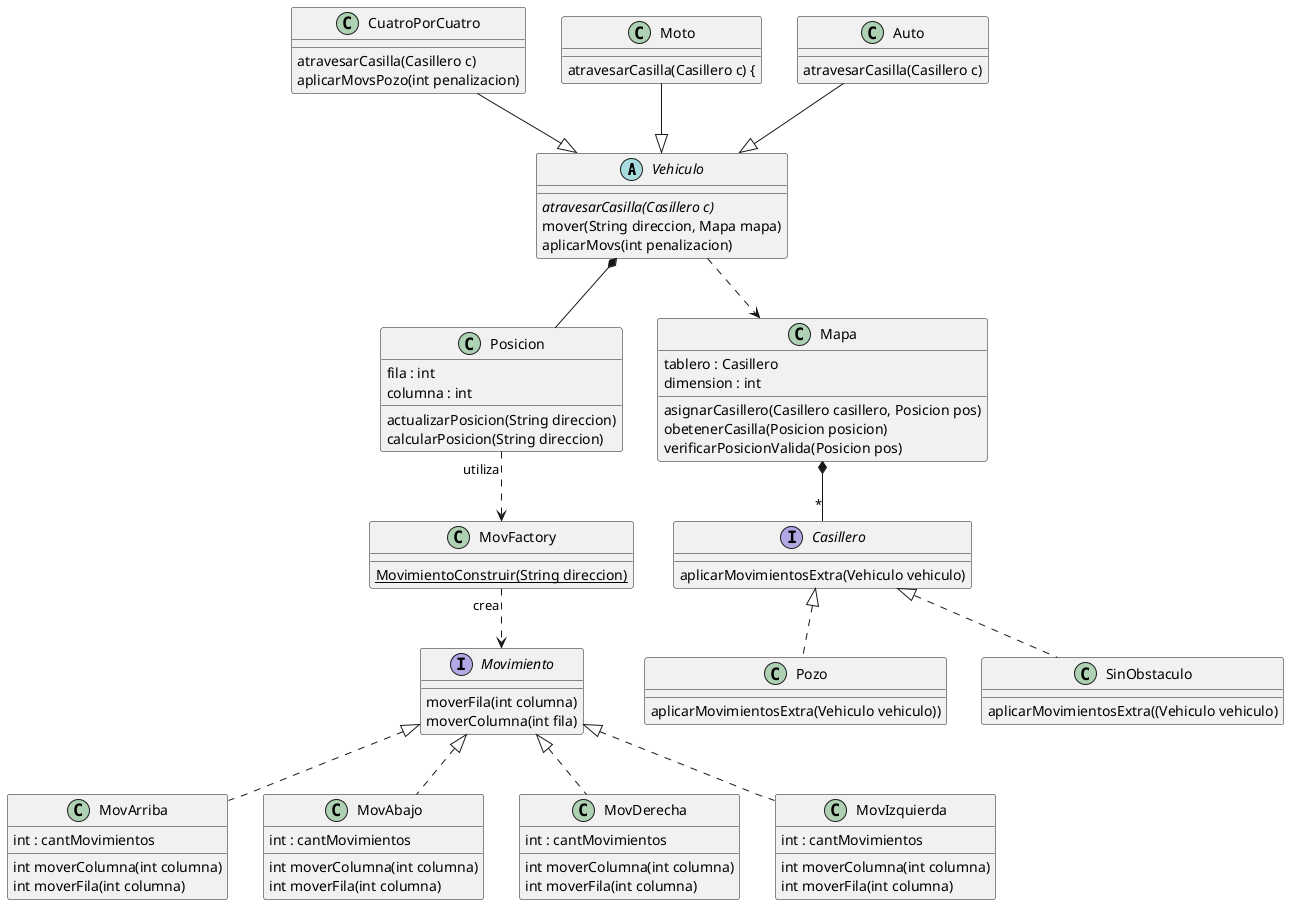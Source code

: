 @startuml
'https://plantuml.com/class-diagram'
abstract class Vehiculo{
    {abstract}atravesarCasilla(Casillero c)
    mover(String direccion, Mapa mapa)
    aplicarMovs(int penalizacion)
}
class CuatroPorCuatro{
     atravesarCasilla(Casillero c)
     aplicarMovsPozo(int penalizacion)
}
class Moto{
     atravesarCasilla(Casillero c) {
}
class Auto{
    atravesarCasilla(Casillero c)
}
class Posicion{
    fila : int
    columna : int
    actualizarPosicion(String direccion)
    calcularPosicion(String direccion)
}

interface Casillero{
    aplicarMovimientosExtra(Vehiculo vehiculo)
}
class Mapa{
    tablero : Casillero
    dimension : int
    asignarCasillero(Casillero casillero, Posicion pos)
    obetenerCasilla(Posicion posicion)
    verificarPosicionValida(Posicion pos)
}

class Pozo implements Casillero{
    aplicarMovimientosExtra(Vehiculo vehiculo))
}
class SinObstaculo implements Casillero{
    aplicarMovimientosExtra((Vehiculo vehiculo)
}

class MovFactory{
    {static}MovimientoConstruir(String direccion)
}

interface Movimiento{
    moverFila(int columna)
    moverColumna(int fila)
}
class MovArriba implements Movimiento{
    int : cantMovimientos
    int moverColumna(int columna)
    int moverFila(int columna)
}
class MovAbajo implements Movimiento{
    int : cantMovimientos
    int moverColumna(int columna)
    int moverFila(int columna)
}
class MovDerecha implements Movimiento{
    int : cantMovimientos
    int moverColumna(int columna)
    int moverFila(int columna)
}
class MovIzquierda implements Movimiento{
    int : cantMovimientos
    int moverColumna(int columna)
    int moverFila(int columna)
}

Mapa *-- "*" Casillero
Moto --|> Vehiculo
Auto --|> Vehiculo
CuatroPorCuatro --|> Vehiculo
Vehiculo ..> Mapa
Vehiculo *--Posicion

MovFactory "crea"..> Movimiento

Posicion "utiliza"..> MovFactory

@enduml